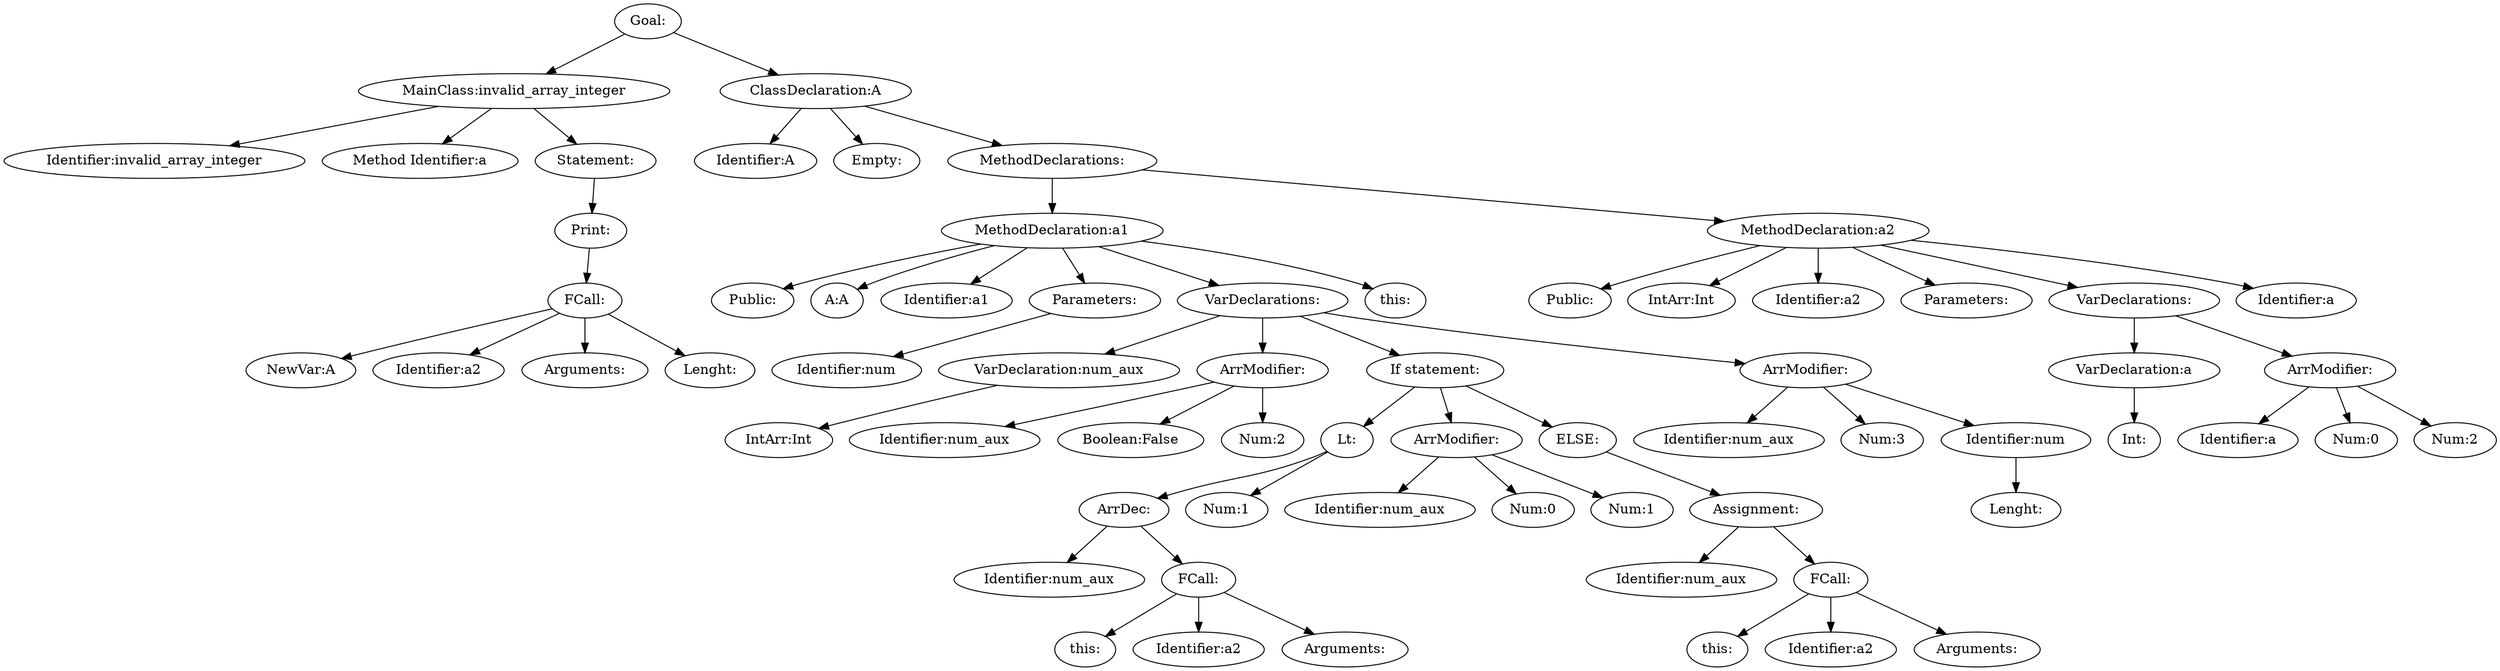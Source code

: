 digraph {
n0 [label="Goal:"];
n1 [label="MainClass:invalid_array_integer"];
n2 [label="Identifier:invalid_array_integer"];
n1 -> n2
n3 [label="Method Identifier:a"];
n1 -> n3
n4 [label="Statement:"];
n5 [label="Print:"];
n6 [label="FCall:"];
n7 [label="NewVar:A"];
n6 -> n7
n8 [label="Identifier:a2"];
n6 -> n8
n9 [label="Arguments:"];
n6 -> n9
n10 [label="Lenght:"];
n6 -> n10
n5 -> n6
n4 -> n5
n1 -> n4
n0 -> n1
n11 [label="ClassDeclaration:A"];
n12 [label="Identifier:A"];
n11 -> n12
n13 [label="Empty:"];
n11 -> n13
n14 [label="MethodDeclarations:"];
n15 [label="MethodDeclaration:a1"];
n16 [label="Public:"];
n15 -> n16
n17 [label="A:A"];
n15 -> n17
n18 [label="Identifier:a1"];
n15 -> n18
n19 [label="Parameters:"];
n20 [label="Identifier:num"];
n19 -> n20
n15 -> n19
n21 [label="VarDeclarations:"];
n22 [label="VarDeclaration:num_aux"];
n23 [label="IntArr:Int"];
n22 -> n23
n21 -> n22
n24 [label="ArrModifier:"];
n25 [label="Identifier:num_aux"];
n24 -> n25
n26 [label="Boolean:False"];
n24 -> n26
n27 [label="Num:2"];
n24 -> n27
n21 -> n24
n28 [label="If statement:"];
n29 [label="Lt:"];
n30 [label="ArrDec:"];
n31 [label="Identifier:num_aux"];
n30 -> n31
n32 [label="FCall:"];
n33 [label="this:"];
n32 -> n33
n34 [label="Identifier:a2"];
n32 -> n34
n35 [label="Arguments:"];
n32 -> n35
n30 -> n32
n29 -> n30
n36 [label="Num:1"];
n29 -> n36
n28 -> n29
n37 [label="ArrModifier:"];
n38 [label="Identifier:num_aux"];
n37 -> n38
n39 [label="Num:0"];
n37 -> n39
n40 [label="Num:1"];
n37 -> n40
n28 -> n37
n41 [label="ELSE:"];
n42 [label="Assignment:"];
n43 [label="Identifier:num_aux"];
n42 -> n43
n44 [label="FCall:"];
n45 [label="this:"];
n44 -> n45
n46 [label="Identifier:a2"];
n44 -> n46
n47 [label="Arguments:"];
n44 -> n47
n42 -> n44
n41 -> n42
n28 -> n41
n21 -> n28
n48 [label="ArrModifier:"];
n49 [label="Identifier:num_aux"];
n48 -> n49
n50 [label="Num:3"];
n48 -> n50
n51 [label="Identifier:num"];
n52 [label="Lenght:"];
n51 -> n52
n48 -> n51
n21 -> n48
n15 -> n21
n53 [label="this:"];
n15 -> n53
n14 -> n15
n54 [label="MethodDeclaration:a2"];
n55 [label="Public:"];
n54 -> n55
n56 [label="IntArr:Int"];
n54 -> n56
n57 [label="Identifier:a2"];
n54 -> n57
n58 [label="Parameters:"];
n54 -> n58
n59 [label="VarDeclarations:"];
n60 [label="VarDeclaration:a"];
n61 [label="Int:"];
n60 -> n61
n59 -> n60
n62 [label="ArrModifier:"];
n63 [label="Identifier:a"];
n62 -> n63
n64 [label="Num:0"];
n62 -> n64
n65 [label="Num:2"];
n62 -> n65
n59 -> n62
n54 -> n59
n66 [label="Identifier:a"];
n54 -> n66
n14 -> n54
n11 -> n14
n0 -> n11
}
